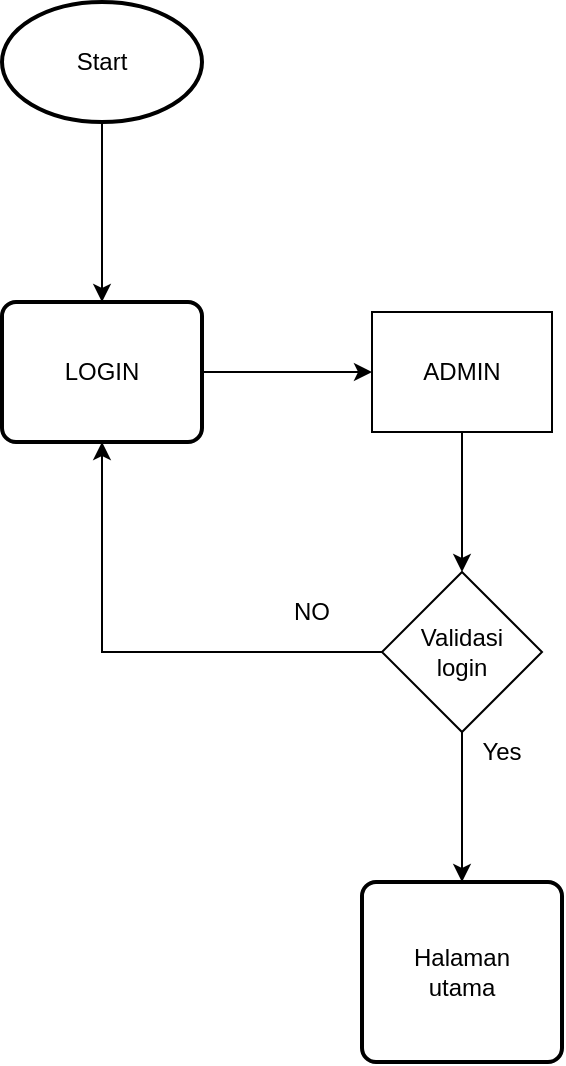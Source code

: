 <mxfile version="22.1.4" type="github">
  <diagram name="Page-1" id="xCIDEymyU3mwBq6ED-GL">
    <mxGraphModel dx="890" dy="698" grid="1" gridSize="10" guides="1" tooltips="1" connect="1" arrows="1" fold="1" page="1" pageScale="1" pageWidth="850" pageHeight="1100" math="0" shadow="0">
      <root>
        <mxCell id="0" />
        <mxCell id="1" parent="0" />
        <mxCell id="dvwHeX3tErqTfIgO_fJy-5" value="" style="edgeStyle=orthogonalEdgeStyle;rounded=0;orthogonalLoop=1;jettySize=auto;html=1;" edge="1" parent="1" source="dvwHeX3tErqTfIgO_fJy-3" target="dvwHeX3tErqTfIgO_fJy-30">
          <mxGeometry relative="1" as="geometry">
            <mxPoint x="375" y="180" as="targetPoint" />
          </mxGeometry>
        </mxCell>
        <mxCell id="dvwHeX3tErqTfIgO_fJy-3" value="Start" style="strokeWidth=2;html=1;shape=mxgraph.flowchart.start_1;whiteSpace=wrap;" vertex="1" parent="1">
          <mxGeometry x="325" y="60" width="100" height="60" as="geometry" />
        </mxCell>
        <mxCell id="dvwHeX3tErqTfIgO_fJy-40" value="" style="edgeStyle=orthogonalEdgeStyle;rounded=0;orthogonalLoop=1;jettySize=auto;html=1;entryX=0;entryY=0.5;entryDx=0;entryDy=0;" edge="1" parent="1" source="dvwHeX3tErqTfIgO_fJy-30" target="dvwHeX3tErqTfIgO_fJy-41">
          <mxGeometry relative="1" as="geometry">
            <mxPoint x="505" y="245" as="targetPoint" />
          </mxGeometry>
        </mxCell>
        <mxCell id="dvwHeX3tErqTfIgO_fJy-30" value="LOGIN" style="rounded=1;whiteSpace=wrap;html=1;absoluteArcSize=1;arcSize=14;strokeWidth=2;" vertex="1" parent="1">
          <mxGeometry x="325" y="210" width="100" height="70" as="geometry" />
        </mxCell>
        <mxCell id="dvwHeX3tErqTfIgO_fJy-44" value="" style="edgeStyle=orthogonalEdgeStyle;rounded=0;orthogonalLoop=1;jettySize=auto;html=1;" edge="1" parent="1" source="dvwHeX3tErqTfIgO_fJy-41" target="dvwHeX3tErqTfIgO_fJy-43">
          <mxGeometry relative="1" as="geometry" />
        </mxCell>
        <mxCell id="dvwHeX3tErqTfIgO_fJy-41" value="ADMIN" style="rounded=0;whiteSpace=wrap;html=1;" vertex="1" parent="1">
          <mxGeometry x="510" y="215" width="90" height="60" as="geometry" />
        </mxCell>
        <mxCell id="dvwHeX3tErqTfIgO_fJy-57" value="" style="edgeStyle=orthogonalEdgeStyle;rounded=0;orthogonalLoop=1;jettySize=auto;html=1;" edge="1" parent="1" source="dvwHeX3tErqTfIgO_fJy-43" target="dvwHeX3tErqTfIgO_fJy-58">
          <mxGeometry relative="1" as="geometry">
            <mxPoint x="555" y="515" as="targetPoint" />
          </mxGeometry>
        </mxCell>
        <mxCell id="dvwHeX3tErqTfIgO_fJy-43" value="Validasi&lt;br&gt;login" style="rhombus;whiteSpace=wrap;html=1;rounded=0;" vertex="1" parent="1">
          <mxGeometry x="515" y="345" width="80" height="80" as="geometry" />
        </mxCell>
        <mxCell id="dvwHeX3tErqTfIgO_fJy-52" value="" style="endArrow=classic;html=1;rounded=0;exitX=0;exitY=0.5;exitDx=0;exitDy=0;entryX=0.5;entryY=1;entryDx=0;entryDy=0;" edge="1" parent="1" source="dvwHeX3tErqTfIgO_fJy-43" target="dvwHeX3tErqTfIgO_fJy-30">
          <mxGeometry width="50" height="50" relative="1" as="geometry">
            <mxPoint x="380" y="330" as="sourcePoint" />
            <mxPoint x="430" y="280" as="targetPoint" />
            <Array as="points">
              <mxPoint x="375" y="385" />
            </Array>
          </mxGeometry>
        </mxCell>
        <mxCell id="dvwHeX3tErqTfIgO_fJy-58" value="Halaman&lt;br&gt;utama" style="rounded=1;whiteSpace=wrap;html=1;absoluteArcSize=1;arcSize=14;strokeWidth=2;" vertex="1" parent="1">
          <mxGeometry x="505" y="500" width="100" height="90" as="geometry" />
        </mxCell>
        <mxCell id="dvwHeX3tErqTfIgO_fJy-59" value="NO" style="text;html=1;strokeColor=none;fillColor=none;align=center;verticalAlign=middle;whiteSpace=wrap;rounded=0;" vertex="1" parent="1">
          <mxGeometry x="450" y="350" width="60" height="30" as="geometry" />
        </mxCell>
        <mxCell id="dvwHeX3tErqTfIgO_fJy-60" value="Yes" style="text;html=1;strokeColor=none;fillColor=none;align=center;verticalAlign=middle;whiteSpace=wrap;rounded=0;" vertex="1" parent="1">
          <mxGeometry x="545" y="420" width="60" height="30" as="geometry" />
        </mxCell>
      </root>
    </mxGraphModel>
  </diagram>
</mxfile>
